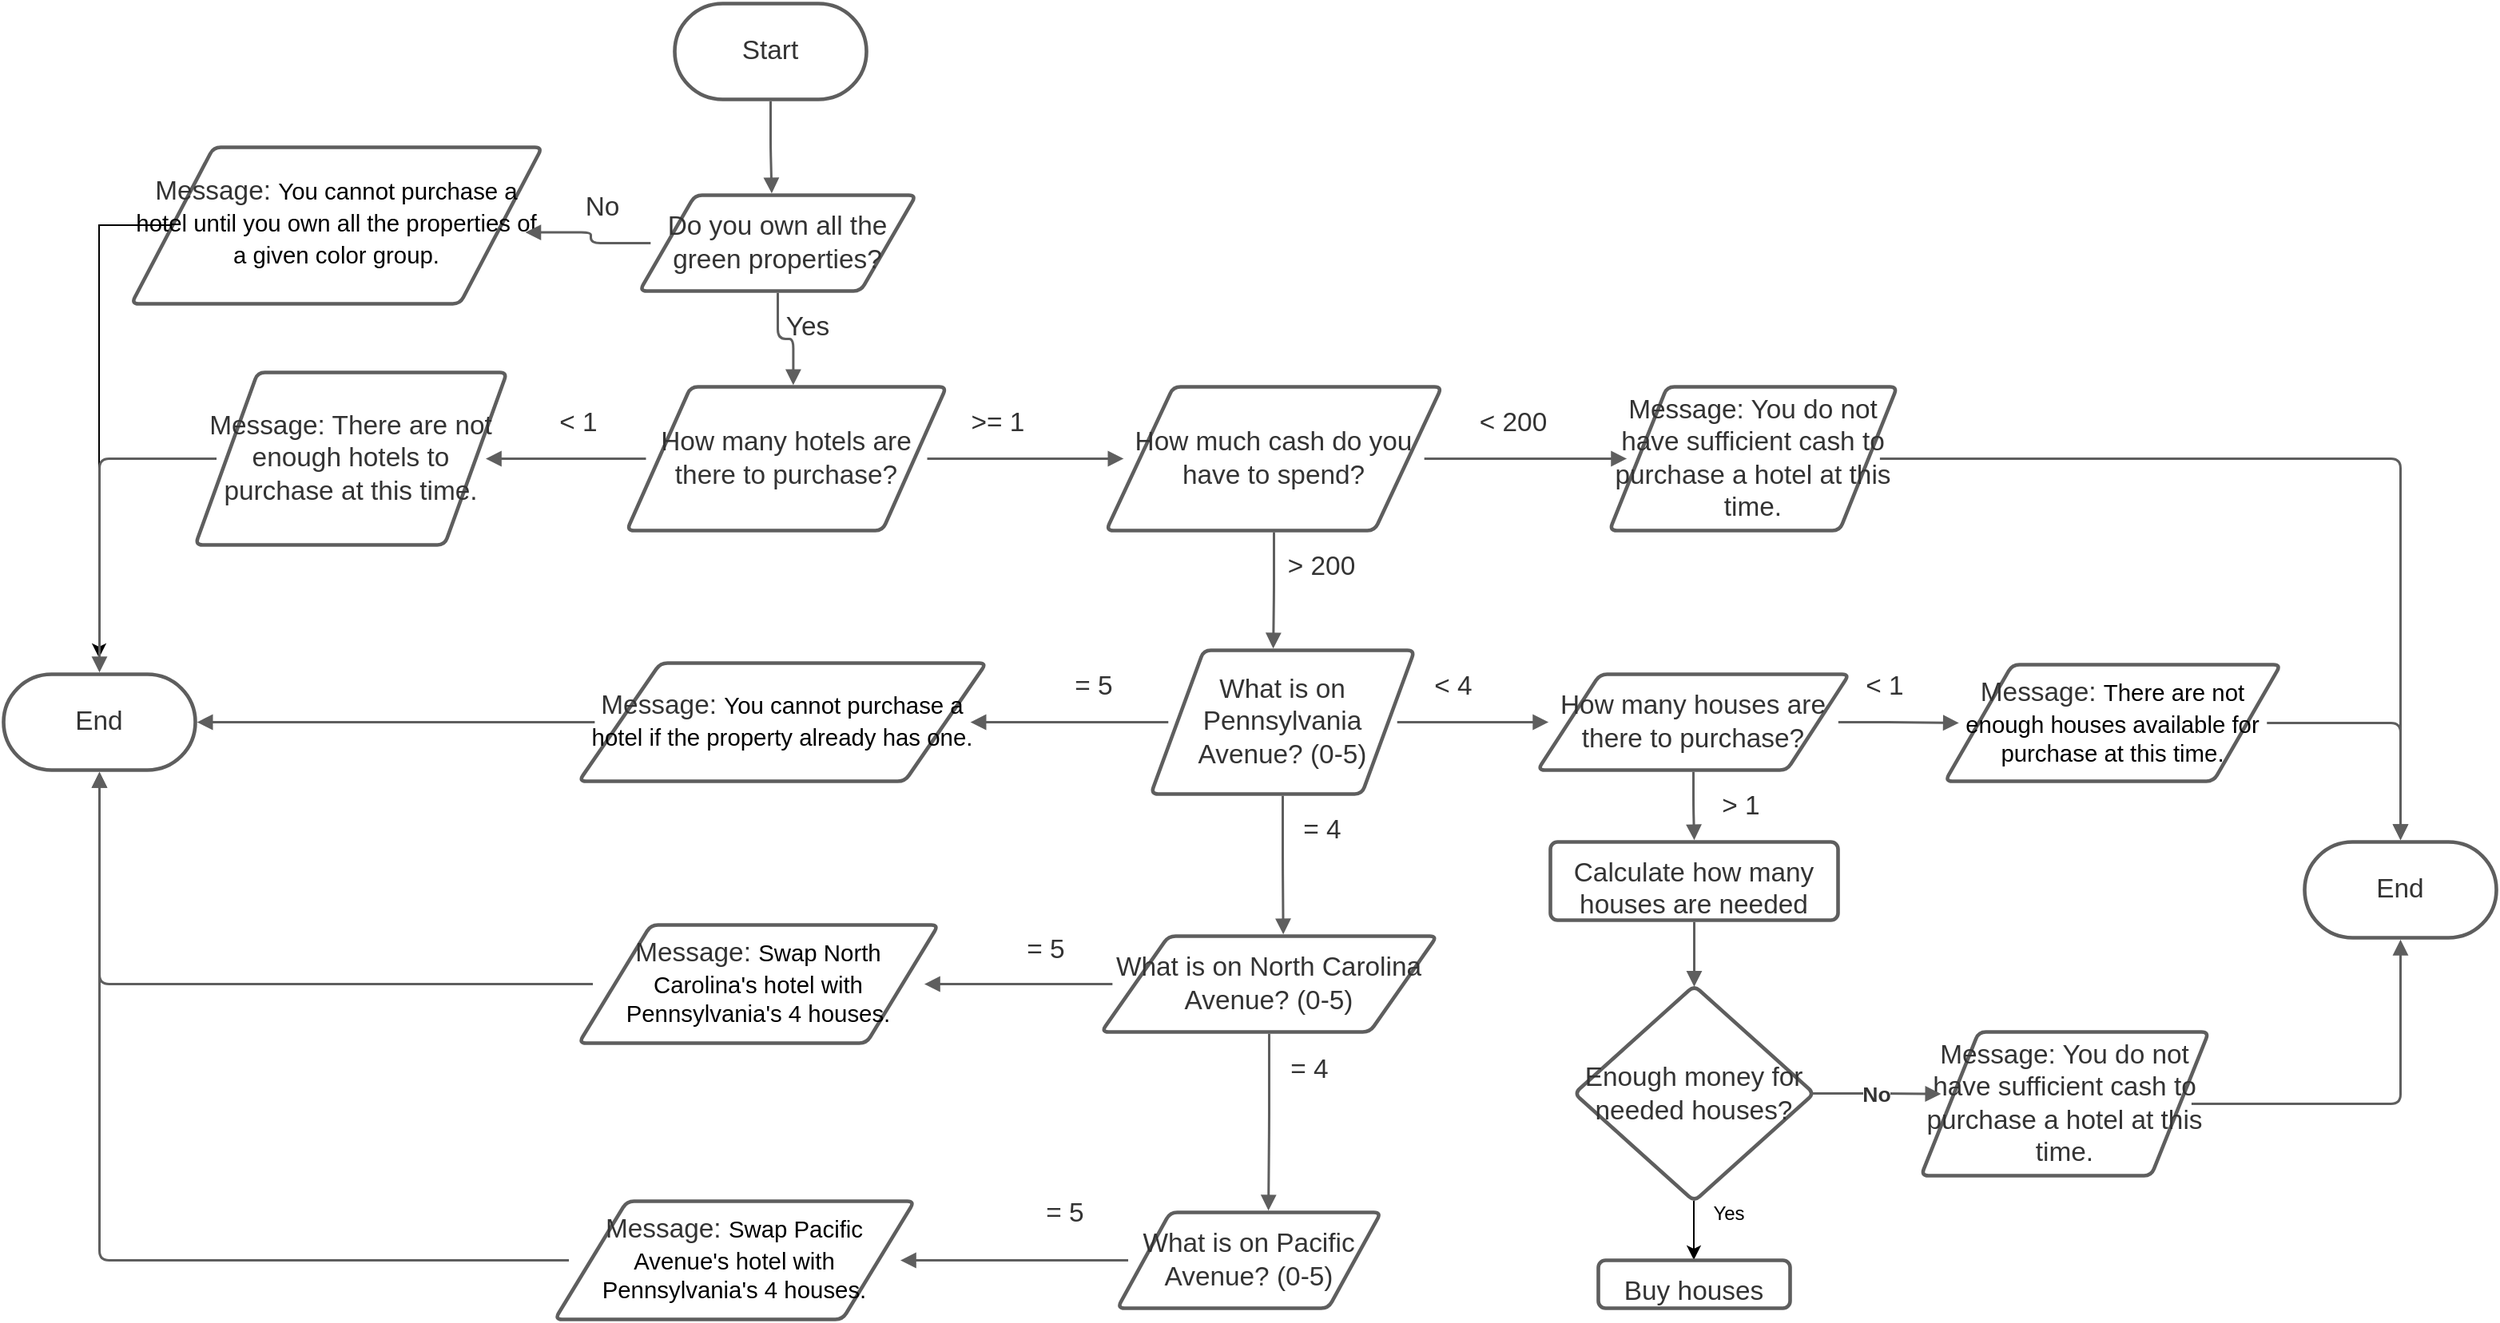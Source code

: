 <mxfile version="16.4.3" type="github">
  <diagram id="C5RBs43oDa-KdzZeNtuy" name="Page-1">
    <mxGraphModel dx="2105" dy="1716" grid="1" gridSize="10" guides="1" tooltips="1" connect="1" arrows="1" fold="1" page="1" pageScale="1" pageWidth="827" pageHeight="1169" math="0" shadow="0">
      <root>
        <mxCell id="WIyWlLk6GJQsqaUBKTNV-0" />
        <mxCell id="WIyWlLk6GJQsqaUBKTNV-1" parent="WIyWlLk6GJQsqaUBKTNV-0" />
        <UserObject label="Start" lucidchartObjectId="~o4L6M-WGbOQ" id="_lRPDXubaOkGiJBqrPie-2">
          <mxCell style="html=1;overflow=block;blockSpacing=1;whiteSpace=wrap;rounded=1;arcSize=50;fontSize=16.7;fontColor=#333333;spacing=3.8;strokeColor=#5e5e5e;strokeOpacity=100;strokeWidth=2.3;" vertex="1" parent="WIyWlLk6GJQsqaUBKTNV-1">
            <mxGeometry x="300" y="-1050" width="120" height="60" as="geometry" />
          </mxCell>
        </UserObject>
        <UserObject label="How many hotels are there to purchase?" lucidchartObjectId="Rp4LjUylarVj" id="_lRPDXubaOkGiJBqrPie-3">
          <mxCell style="html=1;overflow=block;blockSpacing=1;whiteSpace=wrap;shape=parallelogram;perimeter=parallelogramPerimeter;anchorPointDirection=0;fontSize=16.7;fontColor=#333333;spacing=3.8;strokeColor=#5e5e5e;strokeOpacity=100;rounded=1;absoluteArcSize=1;arcSize=9;strokeWidth=2.3;" vertex="1" parent="WIyWlLk6GJQsqaUBKTNV-1">
            <mxGeometry x="270" y="-810" width="200" height="90" as="geometry" />
          </mxCell>
        </UserObject>
        <UserObject label="" lucidchartObjectId="Dq4L.MWr6-AZ" id="_lRPDXubaOkGiJBqrPie-4">
          <mxCell style="html=1;jettySize=18;whiteSpace=wrap;fontSize=13;strokeColor=#5E5E5E;strokeWidth=1.5;rounded=1;arcSize=12;edgeStyle=orthogonalEdgeStyle;startArrow=none;endArrow=block;endFill=1;exitX=0.94;exitY=0.5;exitPerimeter=0;entryX=0.052;entryY=0.5;entryPerimeter=0;" edge="1" parent="WIyWlLk6GJQsqaUBKTNV-1" source="_lRPDXubaOkGiJBqrPie-3" target="_lRPDXubaOkGiJBqrPie-8">
            <mxGeometry width="100" height="100" relative="1" as="geometry">
              <Array as="points" />
            </mxGeometry>
          </mxCell>
        </UserObject>
        <UserObject label="&amp;gt;= 1" lucidchartObjectId="Oq4LSkVbe2Wp" id="_lRPDXubaOkGiJBqrPie-5">
          <mxCell style="html=1;overflow=block;blockSpacing=1;whiteSpace=wrap;fontSize=16.7;fontColor=#333333;spacing=3.8;strokeOpacity=0;fillOpacity=0;rounded=1;absoluteArcSize=1;arcSize=9;fillColor=#ffffff;strokeWidth=2.3;" vertex="1" parent="WIyWlLk6GJQsqaUBKTNV-1">
            <mxGeometry x="465" y="-810" width="75" height="45" as="geometry" />
          </mxCell>
        </UserObject>
        <UserObject label="" lucidchartObjectId="fs4L7r93XLRp" id="_lRPDXubaOkGiJBqrPie-6">
          <mxCell style="html=1;jettySize=18;whiteSpace=wrap;fontSize=13;strokeColor=#5E5E5E;strokeWidth=1.5;rounded=1;arcSize=12;edgeStyle=orthogonalEdgeStyle;startArrow=none;endArrow=block;endFill=1;exitX=0.06;exitY=0.5;exitPerimeter=0;entryX=0.932;entryY=0.5;entryPerimeter=0;" edge="1" parent="WIyWlLk6GJQsqaUBKTNV-1" source="_lRPDXubaOkGiJBqrPie-3" target="_lRPDXubaOkGiJBqrPie-9">
            <mxGeometry width="100" height="100" relative="1" as="geometry">
              <Array as="points" />
            </mxGeometry>
          </mxCell>
        </UserObject>
        <UserObject label="&amp;lt; 1" lucidchartObjectId="Wt4LL7ozciW3" id="_lRPDXubaOkGiJBqrPie-7">
          <mxCell style="html=1;overflow=block;blockSpacing=1;whiteSpace=wrap;fontSize=16.7;fontColor=#333333;spacing=3.8;strokeOpacity=0;fillOpacity=0;rounded=1;absoluteArcSize=1;arcSize=9;fillColor=#ffffff;strokeWidth=2.3;" vertex="1" parent="WIyWlLk6GJQsqaUBKTNV-1">
            <mxGeometry x="210" y="-810" width="60" height="45" as="geometry" />
          </mxCell>
        </UserObject>
        <UserObject label="How much cash do you have to spend?" lucidchartObjectId="Ou4Lvg8p30~v" id="_lRPDXubaOkGiJBqrPie-8">
          <mxCell style="html=1;overflow=block;blockSpacing=1;whiteSpace=wrap;shape=parallelogram;perimeter=parallelogramPerimeter;anchorPointDirection=0;fontSize=16.7;fontColor=#333333;spacing=3.8;strokeColor=#5e5e5e;strokeOpacity=100;rounded=1;absoluteArcSize=1;arcSize=9;strokeWidth=2.3;" vertex="1" parent="WIyWlLk6GJQsqaUBKTNV-1">
            <mxGeometry x="570" y="-810" width="210" height="90" as="geometry" />
          </mxCell>
        </UserObject>
        <UserObject label="Message: There are not enough hotels to purchase at this time. " lucidchartObjectId="Dv4LKWf5ZWHa" id="_lRPDXubaOkGiJBqrPie-9">
          <mxCell style="html=1;overflow=block;blockSpacing=1;whiteSpace=wrap;shape=parallelogram;perimeter=parallelogramPerimeter;anchorPointDirection=0;fontSize=16.7;fontColor=#333333;spacing=3.8;strokeColor=#5e5e5e;strokeOpacity=100;rounded=1;absoluteArcSize=1;arcSize=9;strokeWidth=2.3;" vertex="1" parent="WIyWlLk6GJQsqaUBKTNV-1">
            <mxGeometry y="-819" width="195" height="108" as="geometry" />
          </mxCell>
        </UserObject>
        <UserObject label="" lucidchartObjectId="mx4Lqpfs7nQp" id="_lRPDXubaOkGiJBqrPie-10">
          <mxCell style="html=1;jettySize=18;whiteSpace=wrap;fontSize=13;strokeColor=#5E5E5E;strokeWidth=1.5;rounded=1;arcSize=12;edgeStyle=orthogonalEdgeStyle;startArrow=none;endArrow=block;endFill=1;exitX=0.948;exitY=0.5;exitPerimeter=0;entryX=0.06;entryY=0.5;entryPerimeter=0;" edge="1" parent="WIyWlLk6GJQsqaUBKTNV-1" source="_lRPDXubaOkGiJBqrPie-8" target="_lRPDXubaOkGiJBqrPie-12">
            <mxGeometry width="100" height="100" relative="1" as="geometry">
              <Array as="points" />
            </mxGeometry>
          </mxCell>
        </UserObject>
        <UserObject label="&amp;lt; 200" lucidchartObjectId="rx4Lw~XhoP5l" id="_lRPDXubaOkGiJBqrPie-11">
          <mxCell style="html=1;overflow=block;blockSpacing=1;whiteSpace=wrap;fontSize=16.7;fontColor=#333333;spacing=3.8;strokeOpacity=0;fillOpacity=0;rounded=1;absoluteArcSize=1;arcSize=9;fillColor=#ffffff;strokeWidth=2.3;" vertex="1" parent="WIyWlLk6GJQsqaUBKTNV-1">
            <mxGeometry x="795" y="-810" width="60" height="45" as="geometry" />
          </mxCell>
        </UserObject>
        <UserObject label="Message: You do not have sufficient cash to purchase a hotel at this time." lucidchartObjectId="Vx4LDHK.OHw_" id="_lRPDXubaOkGiJBqrPie-12">
          <mxCell style="html=1;overflow=block;blockSpacing=1;whiteSpace=wrap;shape=parallelogram;perimeter=parallelogramPerimeter;anchorPointDirection=0;fontSize=16.7;fontColor=#333333;spacing=3.8;strokeColor=#5e5e5e;strokeOpacity=100;rounded=1;absoluteArcSize=1;arcSize=9;strokeWidth=2.3;" vertex="1" parent="WIyWlLk6GJQsqaUBKTNV-1">
            <mxGeometry x="885" y="-810" width="180" height="90" as="geometry" />
          </mxCell>
        </UserObject>
        <UserObject label="End" lucidchartObjectId="qz4LQU1yMvFs" id="_lRPDXubaOkGiJBqrPie-13">
          <mxCell style="html=1;overflow=block;blockSpacing=1;whiteSpace=wrap;rounded=1;arcSize=50;fontSize=16.7;fontColor=#333333;spacing=3.8;strokeColor=#5e5e5e;strokeOpacity=100;strokeWidth=2.3;" vertex="1" parent="WIyWlLk6GJQsqaUBKTNV-1">
            <mxGeometry x="1320" y="-525" width="120" height="60" as="geometry" />
          </mxCell>
        </UserObject>
        <UserObject label="" lucidchartObjectId="Iz4Lg~2iST9b" id="_lRPDXubaOkGiJBqrPie-14">
          <mxCell style="html=1;jettySize=18;whiteSpace=wrap;fontSize=13;strokeColor=#5E5E5E;strokeWidth=1.5;rounded=1;arcSize=12;edgeStyle=orthogonalEdgeStyle;startArrow=none;endArrow=block;endFill=1;exitX=0.5;exitY=1.013;exitPerimeter=0;entryX=0.464;entryY=-0.012;entryPerimeter=0;" edge="1" parent="WIyWlLk6GJQsqaUBKTNV-1" source="_lRPDXubaOkGiJBqrPie-8" target="_lRPDXubaOkGiJBqrPie-16">
            <mxGeometry width="100" height="100" relative="1" as="geometry">
              <Array as="points" />
            </mxGeometry>
          </mxCell>
        </UserObject>
        <UserObject label="&amp;gt; 200" lucidchartObjectId="dA4LQXGuhgzW" id="_lRPDXubaOkGiJBqrPie-15">
          <mxCell style="html=1;overflow=block;blockSpacing=1;whiteSpace=wrap;fontSize=16.7;fontColor=#333333;spacing=3.8;strokeOpacity=0;fillOpacity=0;rounded=1;absoluteArcSize=1;arcSize=9;fillColor=#ffffff;strokeWidth=2.3;" vertex="1" parent="WIyWlLk6GJQsqaUBKTNV-1">
            <mxGeometry x="675" y="-720" width="60" height="45" as="geometry" />
          </mxCell>
        </UserObject>
        <UserObject label="What is on Pennsylvania Avenue? (0-5)" lucidchartObjectId="FC4LYpZkh8p0" id="_lRPDXubaOkGiJBqrPie-16">
          <mxCell style="html=1;overflow=block;blockSpacing=1;whiteSpace=wrap;shape=parallelogram;perimeter=parallelogramPerimeter;anchorPointDirection=0;fontSize=16.7;fontColor=#333333;spacing=3.8;strokeColor=#5e5e5e;strokeOpacity=100;rounded=1;absoluteArcSize=1;arcSize=9;strokeWidth=2.3;" vertex="1" parent="WIyWlLk6GJQsqaUBKTNV-1">
            <mxGeometry x="598" y="-645" width="165" height="90" as="geometry" />
          </mxCell>
        </UserObject>
        <UserObject label="" lucidchartObjectId="4E4Lxg5i-zu1" id="_lRPDXubaOkGiJBqrPie-17">
          <mxCell style="html=1;jettySize=18;whiteSpace=wrap;fontSize=13;strokeColor=#5E5E5E;strokeWidth=1.5;rounded=1;arcSize=12;edgeStyle=orthogonalEdgeStyle;startArrow=none;endArrow=block;endFill=1;exitX=0.066;exitY=0.5;exitPerimeter=0;entryX=0.961;entryY=0.5;entryPerimeter=0;" edge="1" parent="WIyWlLk6GJQsqaUBKTNV-1" source="_lRPDXubaOkGiJBqrPie-16" target="_lRPDXubaOkGiJBqrPie-19">
            <mxGeometry width="100" height="100" relative="1" as="geometry">
              <Array as="points" />
            </mxGeometry>
          </mxCell>
        </UserObject>
        <UserObject label="= 5" lucidchartObjectId="~E4Lz~qui-K~" id="_lRPDXubaOkGiJBqrPie-18">
          <mxCell style="html=1;overflow=block;blockSpacing=1;whiteSpace=wrap;fontSize=16.7;fontColor=#333333;spacing=3.8;strokeOpacity=0;fillOpacity=0;rounded=1;absoluteArcSize=1;arcSize=9;fillColor=#ffffff;strokeWidth=2.3;" vertex="1" parent="WIyWlLk6GJQsqaUBKTNV-1">
            <mxGeometry x="540" y="-645" width="45" height="45" as="geometry" />
          </mxCell>
        </UserObject>
        <UserObject label="&lt;div style=&quot;display: flex; justify-content: center; text-align: center; align-items: baseline; font-size: 0; line-height: 1.25;margin-top: -2px;&quot;&gt;&lt;span&gt;&lt;span style=&quot;font-size:16.7px;color:#333333;&quot;&gt;Message: &lt;/span&gt;&lt;span style=&quot;font-size:14.7px;color:#000000;&quot;&gt;You cannot purchase a hotel if the property already has one.&lt;/span&gt;&lt;/span&gt;&lt;/div&gt;" lucidchartObjectId="HF4LeiOFwFbh" id="_lRPDXubaOkGiJBqrPie-19">
          <mxCell style="html=1;overflow=block;blockSpacing=1;whiteSpace=wrap;shape=parallelogram;perimeter=parallelogramPerimeter;anchorPointDirection=0;fontSize=13;spacing=3.8;strokeColor=#5e5e5e;strokeOpacity=100;rounded=1;absoluteArcSize=1;arcSize=9;strokeWidth=2.3;" vertex="1" parent="WIyWlLk6GJQsqaUBKTNV-1">
            <mxGeometry x="240" y="-637" width="255" height="74" as="geometry" />
          </mxCell>
        </UserObject>
        <UserObject label="" lucidchartObjectId="eH4LxCj7_pkK" id="_lRPDXubaOkGiJBqrPie-20">
          <mxCell style="html=1;jettySize=18;whiteSpace=wrap;fontSize=13;strokeColor=#5E5E5E;strokeWidth=1.5;rounded=1;arcSize=12;edgeStyle=orthogonalEdgeStyle;startArrow=none;endArrow=block;endFill=1;exitX=0.039;exitY=0.5;exitPerimeter=0;entryX=1.009;entryY=0.5;entryPerimeter=0;" edge="1" parent="WIyWlLk6GJQsqaUBKTNV-1" source="_lRPDXubaOkGiJBqrPie-19" target="_lRPDXubaOkGiJBqrPie-21">
            <mxGeometry width="100" height="100" relative="1" as="geometry">
              <Array as="points" />
            </mxGeometry>
          </mxCell>
        </UserObject>
        <UserObject label="End" lucidchartObjectId="nH4L8dnZnaOt" id="_lRPDXubaOkGiJBqrPie-21">
          <mxCell style="html=1;overflow=block;blockSpacing=1;whiteSpace=wrap;rounded=1;arcSize=50;fontSize=16.7;fontColor=#333333;spacing=3.8;strokeColor=#5e5e5e;strokeOpacity=100;strokeWidth=2.3;" vertex="1" parent="WIyWlLk6GJQsqaUBKTNV-1">
            <mxGeometry x="-120" y="-630" width="120" height="60" as="geometry" />
          </mxCell>
        </UserObject>
        <UserObject label="&amp;lt; 4" lucidchartObjectId="yM4L.58mUx7Q" id="_lRPDXubaOkGiJBqrPie-22">
          <mxCell style="html=1;overflow=block;blockSpacing=1;whiteSpace=wrap;fontSize=16.7;fontColor=#333333;spacing=3.8;strokeOpacity=0;fillOpacity=0;rounded=1;absoluteArcSize=1;arcSize=9;fillColor=#ffffff;strokeWidth=2.3;" vertex="1" parent="WIyWlLk6GJQsqaUBKTNV-1">
            <mxGeometry x="765" y="-645" width="45" height="45" as="geometry" />
          </mxCell>
        </UserObject>
        <UserObject label="What is on North Carolina Avenue? (0-5)" lucidchartObjectId="TM4L3.c89rMN" id="_lRPDXubaOkGiJBqrPie-23">
          <mxCell style="html=1;overflow=block;blockSpacing=1;whiteSpace=wrap;shape=parallelogram;perimeter=parallelogramPerimeter;anchorPointDirection=0;fontSize=16.7;fontColor=#333333;spacing=3.8;strokeColor=#5e5e5e;strokeOpacity=100;rounded=1;absoluteArcSize=1;arcSize=9;strokeWidth=2.3;" vertex="1" parent="WIyWlLk6GJQsqaUBKTNV-1">
            <mxGeometry x="567" y="-466" width="210" height="60" as="geometry" />
          </mxCell>
        </UserObject>
        <UserObject label="" lucidchartObjectId="FN4LCGQ__IiZ" id="_lRPDXubaOkGiJBqrPie-24">
          <mxCell style="html=1;jettySize=18;whiteSpace=wrap;fontSize=13;strokeColor=#5E5E5E;strokeWidth=1.5;rounded=1;arcSize=12;edgeStyle=orthogonalEdgeStyle;startArrow=none;endArrow=block;endFill=1;exitX=0.5;exitY=1.013;exitPerimeter=0;entryX=0.542;entryY=-0.019;entryPerimeter=0;" edge="1" parent="WIyWlLk6GJQsqaUBKTNV-1" source="_lRPDXubaOkGiJBqrPie-16" target="_lRPDXubaOkGiJBqrPie-23">
            <mxGeometry width="100" height="100" relative="1" as="geometry">
              <Array as="points" />
            </mxGeometry>
          </mxCell>
        </UserObject>
        <UserObject label="" lucidchartObjectId="EO4L4JE~jFC4" id="_lRPDXubaOkGiJBqrPie-25">
          <mxCell style="html=1;jettySize=18;whiteSpace=wrap;fontSize=13;strokeColor=#5E5E5E;strokeWidth=1.5;rounded=1;arcSize=12;edgeStyle=orthogonalEdgeStyle;startArrow=none;endArrow=block;endFill=1;exitX=0.033;exitY=0.5;exitPerimeter=0;entryX=0.961;entryY=0.5;entryPerimeter=0;" edge="1" parent="WIyWlLk6GJQsqaUBKTNV-1" source="_lRPDXubaOkGiJBqrPie-23" target="_lRPDXubaOkGiJBqrPie-27">
            <mxGeometry width="100" height="100" relative="1" as="geometry">
              <Array as="points" />
            </mxGeometry>
          </mxCell>
        </UserObject>
        <UserObject label="= 5" lucidchartObjectId="6O4LAdR3..Qr" id="_lRPDXubaOkGiJBqrPie-26">
          <mxCell style="html=1;overflow=block;blockSpacing=1;whiteSpace=wrap;fontSize=16.7;fontColor=#333333;spacing=3.8;strokeOpacity=0;fillOpacity=0;rounded=1;absoluteArcSize=1;arcSize=9;fillColor=#ffffff;strokeWidth=2.3;" vertex="1" parent="WIyWlLk6GJQsqaUBKTNV-1">
            <mxGeometry x="510" y="-480" width="45" height="45" as="geometry" />
          </mxCell>
        </UserObject>
        <UserObject label="&lt;div style=&quot;display: flex; justify-content: center; text-align: center; align-items: baseline; font-size: 0; line-height: 1.25;margin-top: -2px;&quot;&gt;&lt;span&gt;&lt;span style=&quot;font-size:16.7px;color:#333333;&quot;&gt;Message: &lt;/span&gt;&lt;span style=&quot;font-size:14.7px;color:#000000;&quot;&gt;Swap North Carolina&#39;s hotel with Pennsylvania&#39;s 4 houses.&lt;/span&gt;&lt;/span&gt;&lt;/div&gt;" lucidchartObjectId="bP4LWqiYvdBs" id="_lRPDXubaOkGiJBqrPie-27">
          <mxCell style="html=1;overflow=block;blockSpacing=1;whiteSpace=wrap;shape=parallelogram;perimeter=parallelogramPerimeter;anchorPointDirection=0;fontSize=13;spacing=3.8;strokeColor=#5e5e5e;strokeOpacity=100;rounded=1;absoluteArcSize=1;arcSize=9;strokeWidth=2.3;" vertex="1" parent="WIyWlLk6GJQsqaUBKTNV-1">
            <mxGeometry x="240" y="-473" width="225" height="74" as="geometry" />
          </mxCell>
        </UserObject>
        <UserObject label="" lucidchartObjectId="WQ4LgLNBtmQ0" id="_lRPDXubaOkGiJBqrPie-28">
          <mxCell style="html=1;jettySize=18;whiteSpace=wrap;fontSize=13;strokeColor=#5E5E5E;strokeWidth=1.5;rounded=1;arcSize=12;edgeStyle=orthogonalEdgeStyle;startArrow=none;endArrow=block;endFill=1;exitX=0.039;exitY=0.5;exitPerimeter=0;entryX=0.5;entryY=1.019;entryPerimeter=0;" edge="1" parent="WIyWlLk6GJQsqaUBKTNV-1" source="_lRPDXubaOkGiJBqrPie-27" target="_lRPDXubaOkGiJBqrPie-21">
            <mxGeometry width="100" height="100" relative="1" as="geometry">
              <Array as="points" />
            </mxGeometry>
          </mxCell>
        </UserObject>
        <UserObject label="= 4" lucidchartObjectId="mR4L8MmEPXn5" id="_lRPDXubaOkGiJBqrPie-29">
          <mxCell style="html=1;overflow=block;blockSpacing=1;whiteSpace=wrap;fontSize=16.7;fontColor=#333333;spacing=3.8;strokeOpacity=0;fillOpacity=0;rounded=1;absoluteArcSize=1;arcSize=9;fillColor=#ffffff;strokeWidth=2.3;" vertex="1" parent="WIyWlLk6GJQsqaUBKTNV-1">
            <mxGeometry x="683" y="-555" width="45" height="45" as="geometry" />
          </mxCell>
        </UserObject>
        <UserObject label="= 4" lucidchartObjectId="ZR4LKjGNUCcw" id="_lRPDXubaOkGiJBqrPie-30">
          <mxCell style="html=1;overflow=block;blockSpacing=1;whiteSpace=wrap;fontSize=16.7;fontColor=#333333;spacing=3.8;strokeOpacity=0;fillOpacity=0;rounded=1;absoluteArcSize=1;arcSize=9;fillColor=#ffffff;strokeWidth=2.3;" vertex="1" parent="WIyWlLk6GJQsqaUBKTNV-1">
            <mxGeometry x="675" y="-405" width="45" height="45" as="geometry" />
          </mxCell>
        </UserObject>
        <UserObject label="What is on Pacific Avenue? (0-5)" lucidchartObjectId="hS4LPWBagRwf" id="_lRPDXubaOkGiJBqrPie-31">
          <mxCell style="html=1;overflow=block;blockSpacing=1;whiteSpace=wrap;shape=parallelogram;perimeter=parallelogramPerimeter;anchorPointDirection=0;fontSize=16.7;fontColor=#333333;spacing=3.8;strokeColor=#5e5e5e;strokeOpacity=100;rounded=1;absoluteArcSize=1;arcSize=9;strokeWidth=2.3;" vertex="1" parent="WIyWlLk6GJQsqaUBKTNV-1">
            <mxGeometry x="577" y="-293" width="165" height="60" as="geometry" />
          </mxCell>
        </UserObject>
        <UserObject label="" lucidchartObjectId="lT4LV_gkvG2g" id="_lRPDXubaOkGiJBqrPie-32">
          <mxCell style="html=1;jettySize=18;whiteSpace=wrap;fontSize=13;strokeColor=#5E5E5E;strokeWidth=1.5;rounded=1;arcSize=12;edgeStyle=orthogonalEdgeStyle;startArrow=none;endArrow=block;endFill=1;exitX=0.5;exitY=1.019;exitPerimeter=0;entryX=0.573;entryY=-0.019;entryPerimeter=0;" edge="1" parent="WIyWlLk6GJQsqaUBKTNV-1" source="_lRPDXubaOkGiJBqrPie-23" target="_lRPDXubaOkGiJBqrPie-31">
            <mxGeometry width="100" height="100" relative="1" as="geometry">
              <Array as="points" />
            </mxGeometry>
          </mxCell>
        </UserObject>
        <UserObject label="" lucidchartObjectId="yT4LdOEVlFmk" id="_lRPDXubaOkGiJBqrPie-33">
          <mxCell style="html=1;jettySize=18;whiteSpace=wrap;fontSize=13;strokeColor=#5E5E5E;strokeWidth=1.5;rounded=1;arcSize=12;edgeStyle=orthogonalEdgeStyle;startArrow=none;endArrow=block;endFill=1;exitX=0.041;exitY=0.5;exitPerimeter=0;entryX=0.961;entryY=0.5;entryPerimeter=0;" edge="1" parent="WIyWlLk6GJQsqaUBKTNV-1" source="_lRPDXubaOkGiJBqrPie-31" target="_lRPDXubaOkGiJBqrPie-35">
            <mxGeometry width="100" height="100" relative="1" as="geometry">
              <Array as="points" />
            </mxGeometry>
          </mxCell>
        </UserObject>
        <UserObject label="= 5" lucidchartObjectId="BT4LRs4Xe~HY" id="_lRPDXubaOkGiJBqrPie-34">
          <mxCell style="html=1;overflow=block;blockSpacing=1;whiteSpace=wrap;fontSize=16.7;fontColor=#333333;spacing=3.8;strokeOpacity=0;fillOpacity=0;rounded=1;absoluteArcSize=1;arcSize=9;fillColor=#ffffff;strokeWidth=2.3;" vertex="1" parent="WIyWlLk6GJQsqaUBKTNV-1">
            <mxGeometry x="522" y="-315" width="45" height="45" as="geometry" />
          </mxCell>
        </UserObject>
        <UserObject label="&lt;div style=&quot;display: flex; justify-content: center; text-align: center; align-items: baseline; font-size: 0; line-height: 1.25;margin-top: -2px;&quot;&gt;&lt;span&gt;&lt;span style=&quot;font-size:16.7px;color:#333333;&quot;&gt;Message: &lt;/span&gt;&lt;span style=&quot;font-size:14.7px;color:#000000;&quot;&gt;Swap Pacific Avenue&#39;s hotel with Pennsylvania&#39;s 4 houses.&lt;/span&gt;&lt;/span&gt;&lt;/div&gt;" lucidchartObjectId="ST4LfMOp6yFG" id="_lRPDXubaOkGiJBqrPie-35">
          <mxCell style="html=1;overflow=block;blockSpacing=1;whiteSpace=wrap;shape=parallelogram;perimeter=parallelogramPerimeter;anchorPointDirection=0;fontSize=13;spacing=3.8;strokeColor=#5e5e5e;strokeOpacity=100;rounded=1;absoluteArcSize=1;arcSize=9;strokeWidth=2.3;" vertex="1" parent="WIyWlLk6GJQsqaUBKTNV-1">
            <mxGeometry x="225" y="-300" width="225" height="74" as="geometry" />
          </mxCell>
        </UserObject>
        <UserObject label="" lucidchartObjectId="AU4LGANa3ut-" id="_lRPDXubaOkGiJBqrPie-36">
          <mxCell style="html=1;jettySize=18;whiteSpace=wrap;fontSize=13;strokeColor=#5E5E5E;strokeWidth=1.5;rounded=1;arcSize=12;edgeStyle=orthogonalEdgeStyle;startArrow=none;endArrow=block;endFill=1;exitX=0.039;exitY=0.5;exitPerimeter=0;entryX=0.5;entryY=1.019;entryPerimeter=0;" edge="1" parent="WIyWlLk6GJQsqaUBKTNV-1" source="_lRPDXubaOkGiJBqrPie-35" target="_lRPDXubaOkGiJBqrPie-21">
            <mxGeometry width="100" height="100" relative="1" as="geometry">
              <Array as="points" />
            </mxGeometry>
          </mxCell>
        </UserObject>
        <UserObject label="Do you own all the green properties?" lucidchartObjectId="HW4Lkh2LwaZQ" id="_lRPDXubaOkGiJBqrPie-37">
          <mxCell style="html=1;overflow=block;blockSpacing=1;whiteSpace=wrap;shape=parallelogram;perimeter=parallelogramPerimeter;anchorPointDirection=0;fontSize=16.7;fontColor=#333333;spacing=3.8;strokeColor=#5e5e5e;strokeOpacity=100;rounded=1;absoluteArcSize=1;arcSize=9;strokeWidth=2.3;" vertex="1" parent="WIyWlLk6GJQsqaUBKTNV-1">
            <mxGeometry x="278" y="-930" width="173" height="60" as="geometry" />
          </mxCell>
        </UserObject>
        <UserObject label="" lucidchartObjectId="dX4L2_tSV.4M" id="_lRPDXubaOkGiJBqrPie-38">
          <mxCell style="html=1;jettySize=18;whiteSpace=wrap;fontSize=13;strokeColor=#5E5E5E;strokeWidth=1.5;rounded=1;arcSize=12;edgeStyle=orthogonalEdgeStyle;startArrow=none;endArrow=block;endFill=1;exitX=0.5;exitY=1.019;exitPerimeter=0;entryX=0.478;entryY=-0.019;entryPerimeter=0;" edge="1" parent="WIyWlLk6GJQsqaUBKTNV-1" source="_lRPDXubaOkGiJBqrPie-2" target="_lRPDXubaOkGiJBqrPie-37">
            <mxGeometry width="100" height="100" relative="1" as="geometry">
              <Array as="points" />
            </mxGeometry>
          </mxCell>
        </UserObject>
        <UserObject label="" lucidchartObjectId="YX4LEuaRArIl" id="_lRPDXubaOkGiJBqrPie-39">
          <mxCell style="html=1;jettySize=18;whiteSpace=wrap;fontSize=13;strokeColor=#5E5E5E;strokeWidth=1.5;rounded=1;arcSize=12;edgeStyle=orthogonalEdgeStyle;startArrow=none;endArrow=block;endFill=1;exitX=0.5;exitY=1.019;exitPerimeter=0;entryX=0.521;entryY=-0.012;entryPerimeter=0;" edge="1" parent="WIyWlLk6GJQsqaUBKTNV-1" source="_lRPDXubaOkGiJBqrPie-37" target="_lRPDXubaOkGiJBqrPie-3">
            <mxGeometry width="100" height="100" relative="1" as="geometry">
              <Array as="points" />
            </mxGeometry>
          </mxCell>
        </UserObject>
        <UserObject label="Yes" lucidchartObjectId="1X4LnkMYXIVd" id="_lRPDXubaOkGiJBqrPie-40">
          <mxCell style="html=1;overflow=block;blockSpacing=1;whiteSpace=wrap;fontSize=16.7;fontColor=#333333;spacing=3.8;strokeOpacity=0;fillOpacity=0;rounded=1;absoluteArcSize=1;arcSize=9;fillColor=#ffffff;strokeWidth=2.3;" vertex="1" parent="WIyWlLk6GJQsqaUBKTNV-1">
            <mxGeometry x="360" y="-870" width="47" height="45" as="geometry" />
          </mxCell>
        </UserObject>
        <mxCell id="_lRPDXubaOkGiJBqrPie-65" style="edgeStyle=orthogonalEdgeStyle;rounded=0;orthogonalLoop=1;jettySize=auto;html=1;exitX=0;exitY=0.5;exitDx=0;exitDy=0;" edge="1" parent="WIyWlLk6GJQsqaUBKTNV-1" source="_lRPDXubaOkGiJBqrPie-41">
          <mxGeometry relative="1" as="geometry">
            <mxPoint x="-60" y="-640" as="targetPoint" />
          </mxGeometry>
        </mxCell>
        <UserObject label="&lt;div style=&quot;display: flex ; justify-content: center ; text-align: center ; align-items: baseline ; line-height: 1.25 ; margin-top: -2px ; font-size: 0px&quot;&gt;&lt;span&gt;&lt;span style=&quot;font-size: 16.7px ; color: #333333&quot;&gt;Message: &lt;/span&gt;&lt;span style=&quot;font-size: 14.7px ; color: #000000&quot;&gt;You cannot purchase a hotel until you own all the properties of a given color group.&lt;/span&gt;&lt;span style=&quot;font-size: 16.7px ; color: #333333&quot;&gt; &lt;/span&gt;&lt;/span&gt;&lt;/div&gt;" lucidchartObjectId="iY4LASc_hPoN" id="_lRPDXubaOkGiJBqrPie-41">
          <mxCell style="html=1;overflow=block;blockSpacing=1;whiteSpace=wrap;shape=parallelogram;perimeter=parallelogramPerimeter;anchorPointDirection=0;fontSize=13;spacing=3.8;strokeColor=#5e5e5e;strokeOpacity=100;rounded=1;absoluteArcSize=1;arcSize=9;strokeWidth=2.3;" vertex="1" parent="WIyWlLk6GJQsqaUBKTNV-1">
            <mxGeometry x="-40" y="-960" width="257" height="98" as="geometry" />
          </mxCell>
        </UserObject>
        <UserObject label="" lucidchartObjectId="uZ4LpkRULMn0" id="_lRPDXubaOkGiJBqrPie-42">
          <mxCell style="html=1;jettySize=18;whiteSpace=wrap;fontSize=13;strokeColor=#5E5E5E;strokeWidth=1.5;rounded=1;arcSize=12;edgeStyle=orthogonalEdgeStyle;startArrow=none;endArrow=block;endFill=1;exitX=0.04;exitY=0.5;exitPerimeter=0;entryX=0.959;entryY=0.544;entryPerimeter=0;" edge="1" parent="WIyWlLk6GJQsqaUBKTNV-1" source="_lRPDXubaOkGiJBqrPie-37" target="_lRPDXubaOkGiJBqrPie-41">
            <mxGeometry width="100" height="100" relative="1" as="geometry">
              <Array as="points" />
            </mxGeometry>
          </mxCell>
        </UserObject>
        <UserObject label="No" lucidchartObjectId="wZ4L34amIiPW" id="_lRPDXubaOkGiJBqrPie-43">
          <mxCell style="html=1;overflow=block;blockSpacing=1;whiteSpace=wrap;fontSize=16.7;fontColor=#333333;spacing=3.8;strokeOpacity=0;fillOpacity=0;rounded=1;absoluteArcSize=1;arcSize=9;fillColor=#ffffff;strokeWidth=2.3;" vertex="1" parent="WIyWlLk6GJQsqaUBKTNV-1">
            <mxGeometry x="225" y="-945" width="60" height="45" as="geometry" />
          </mxCell>
        </UserObject>
        <UserObject label="" lucidchartObjectId="504LGnAJickU" id="_lRPDXubaOkGiJBqrPie-45">
          <mxCell style="html=1;jettySize=18;whiteSpace=wrap;fontSize=13;strokeColor=#5E5E5E;strokeWidth=1.5;rounded=1;arcSize=12;edgeStyle=orthogonalEdgeStyle;startArrow=none;endArrow=block;endFill=1;exitX=0.068;exitY=0.5;exitPerimeter=0;entryX=0.5;entryY=-0.019;entryPerimeter=0;" edge="1" parent="WIyWlLk6GJQsqaUBKTNV-1" source="_lRPDXubaOkGiJBqrPie-9" target="_lRPDXubaOkGiJBqrPie-21">
            <mxGeometry width="100" height="100" relative="1" as="geometry">
              <Array as="points">
                <mxPoint x="-60" y="-765" />
              </Array>
            </mxGeometry>
          </mxCell>
        </UserObject>
        <UserObject label="How many houses are there to purchase?" lucidchartObjectId="j64LscKjL9Q9" id="_lRPDXubaOkGiJBqrPie-46">
          <mxCell style="html=1;overflow=block;blockSpacing=1;whiteSpace=wrap;shape=parallelogram;perimeter=parallelogramPerimeter;anchorPointDirection=0;fontSize=16.7;fontColor=#333333;spacing=3.8;strokeColor=#5e5e5e;strokeOpacity=100;rounded=1;absoluteArcSize=1;arcSize=9;strokeWidth=2.3;" vertex="1" parent="WIyWlLk6GJQsqaUBKTNV-1">
            <mxGeometry x="840" y="-630" width="195" height="60" as="geometry" />
          </mxCell>
        </UserObject>
        <UserObject label="" lucidchartObjectId=".64LAC7II3Fu" id="_lRPDXubaOkGiJBqrPie-47">
          <mxCell style="html=1;jettySize=18;whiteSpace=wrap;fontSize=13;strokeColor=#5E5E5E;strokeWidth=1.5;rounded=1;arcSize=12;edgeStyle=orthogonalEdgeStyle;startArrow=none;endArrow=block;endFill=1;exitX=0.934;exitY=0.5;exitPerimeter=0;entryX=0.035;entryY=0.5;entryPerimeter=0;" edge="1" parent="WIyWlLk6GJQsqaUBKTNV-1" source="_lRPDXubaOkGiJBqrPie-16" target="_lRPDXubaOkGiJBqrPie-46">
            <mxGeometry width="100" height="100" relative="1" as="geometry">
              <Array as="points" />
            </mxGeometry>
          </mxCell>
        </UserObject>
        <UserObject label="" lucidchartObjectId="o74Ls~WAUQ~M" id="_lRPDXubaOkGiJBqrPie-48">
          <mxCell style="html=1;jettySize=18;whiteSpace=wrap;fontSize=13;strokeColor=#5E5E5E;strokeWidth=1.5;rounded=1;arcSize=12;edgeStyle=orthogonalEdgeStyle;startArrow=none;endArrow=block;endFill=1;exitX=0.965;exitY=0.5;exitPerimeter=0;entryX=0.041;entryY=0.5;entryPerimeter=0;" edge="1" parent="WIyWlLk6GJQsqaUBKTNV-1" source="_lRPDXubaOkGiJBqrPie-46" target="_lRPDXubaOkGiJBqrPie-50">
            <mxGeometry width="100" height="100" relative="1" as="geometry">
              <Array as="points" />
            </mxGeometry>
          </mxCell>
        </UserObject>
        <UserObject label="&amp;lt; 1" lucidchartObjectId="974L2uTd8zk2" id="_lRPDXubaOkGiJBqrPie-49">
          <mxCell style="html=1;overflow=block;blockSpacing=1;whiteSpace=wrap;fontSize=16.7;fontColor=#333333;spacing=3.8;strokeOpacity=0;fillOpacity=0;rounded=1;absoluteArcSize=1;arcSize=9;fillColor=#ffffff;strokeWidth=2.3;" vertex="1" parent="WIyWlLk6GJQsqaUBKTNV-1">
            <mxGeometry x="1035" y="-645" width="45" height="45" as="geometry" />
          </mxCell>
        </UserObject>
        <UserObject label="&lt;div style=&quot;display: flex; justify-content: center; text-align: center; align-items: baseline; font-size: 0; line-height: 1.25;margin-top: -2px;&quot;&gt;&lt;span&gt;&lt;span style=&quot;font-size:16.7px;color:#333333;&quot;&gt;Message: &lt;/span&gt;&lt;span style=&quot;font-size:14.7px;color:#000000;&quot;&gt;There are not enough houses available for purchase at this time.&lt;/span&gt;&lt;/span&gt;&lt;/div&gt;" lucidchartObjectId="R94LELzEKuZJ" id="_lRPDXubaOkGiJBqrPie-50">
          <mxCell style="html=1;overflow=block;blockSpacing=1;whiteSpace=wrap;shape=parallelogram;perimeter=parallelogramPerimeter;anchorPointDirection=0;fontSize=13;spacing=3.8;strokeColor=#5e5e5e;strokeOpacity=100;rounded=1;absoluteArcSize=1;arcSize=9;strokeWidth=2.3;" vertex="1" parent="WIyWlLk6GJQsqaUBKTNV-1">
            <mxGeometry x="1095" y="-636" width="210" height="73" as="geometry" />
          </mxCell>
        </UserObject>
        <UserObject label="Calculate how many houses are needed" lucidchartObjectId="b_4LEWO7Ig7." id="_lRPDXubaOkGiJBqrPie-51">
          <mxCell style="html=1;overflow=block;blockSpacing=1;whiteSpace=wrap;fontSize=16.7;fontColor=#333333;spacing=9;strokeColor=#5e5e5e;strokeOpacity=100;rounded=1;absoluteArcSize=1;arcSize=9;strokeWidth=2.3;" vertex="1" parent="WIyWlLk6GJQsqaUBKTNV-1">
            <mxGeometry x="848" y="-525" width="180" height="49" as="geometry" />
          </mxCell>
        </UserObject>
        <UserObject label="" lucidchartObjectId="q.4LM06kugx9" id="_lRPDXubaOkGiJBqrPie-52">
          <mxCell style="html=1;jettySize=18;whiteSpace=wrap;fontSize=13;strokeColor=#5E5E5E;strokeWidth=1.5;rounded=1;arcSize=12;edgeStyle=orthogonalEdgeStyle;startArrow=none;endArrow=block;endFill=1;exitX=0.5;exitY=1.019;exitPerimeter=0;entryX=0.5;entryY=-0.023;entryPerimeter=0;" edge="1" parent="WIyWlLk6GJQsqaUBKTNV-1" source="_lRPDXubaOkGiJBqrPie-46" target="_lRPDXubaOkGiJBqrPie-51">
            <mxGeometry width="100" height="100" relative="1" as="geometry">
              <Array as="points" />
            </mxGeometry>
          </mxCell>
        </UserObject>
        <UserObject label="&amp;gt; 1" lucidchartObjectId="u.4L-PYsSXNK" id="_lRPDXubaOkGiJBqrPie-53">
          <mxCell style="html=1;overflow=block;blockSpacing=1;whiteSpace=wrap;fontSize=16.7;fontColor=#333333;spacing=3.8;strokeOpacity=0;fillOpacity=0;rounded=1;absoluteArcSize=1;arcSize=9;fillColor=#ffffff;strokeWidth=2.3;" vertex="1" parent="WIyWlLk6GJQsqaUBKTNV-1">
            <mxGeometry x="945" y="-570" width="45" height="45" as="geometry" />
          </mxCell>
        </UserObject>
        <mxCell id="_lRPDXubaOkGiJBqrPie-67" style="edgeStyle=orthogonalEdgeStyle;rounded=0;orthogonalLoop=1;jettySize=auto;html=1;exitX=0.5;exitY=1;exitDx=0;exitDy=0;entryX=0.5;entryY=0;entryDx=0;entryDy=0;" edge="1" parent="WIyWlLk6GJQsqaUBKTNV-1" source="_lRPDXubaOkGiJBqrPie-54" target="_lRPDXubaOkGiJBqrPie-62">
          <mxGeometry relative="1" as="geometry" />
        </mxCell>
        <UserObject label="Enough money for needed houses?" lucidchartObjectId="~~4L5L9Enx6O" id="_lRPDXubaOkGiJBqrPie-54">
          <mxCell style="html=1;overflow=block;blockSpacing=1;whiteSpace=wrap;rhombus;fontSize=16.7;fontColor=#333333;spacing=3.8;strokeColor=#5e5e5e;strokeOpacity=100;rounded=1;absoluteArcSize=1;arcSize=9;strokeWidth=2.3;" vertex="1" parent="WIyWlLk6GJQsqaUBKTNV-1">
            <mxGeometry x="863" y="-435" width="150" height="135" as="geometry" />
          </mxCell>
        </UserObject>
        <UserObject label="" lucidchartObjectId="Da5LfgfUJJzf" id="_lRPDXubaOkGiJBqrPie-55">
          <mxCell style="html=1;jettySize=18;whiteSpace=wrap;fontSize=13;strokeColor=#5E5E5E;strokeWidth=1.5;rounded=1;arcSize=12;edgeStyle=orthogonalEdgeStyle;startArrow=none;endArrow=block;endFill=1;exitX=0.5;exitY=1.023;exitPerimeter=0;entryX=0.5;entryY=0.005;entryPerimeter=0;" edge="1" parent="WIyWlLk6GJQsqaUBKTNV-1" source="_lRPDXubaOkGiJBqrPie-51" target="_lRPDXubaOkGiJBqrPie-54">
            <mxGeometry width="100" height="100" relative="1" as="geometry">
              <Array as="points" />
            </mxGeometry>
          </mxCell>
        </UserObject>
        <UserObject label="Message: You do not have sufficient cash to purchase a hotel at this time." lucidchartObjectId="fc5LX6gvMbFi" id="_lRPDXubaOkGiJBqrPie-56">
          <mxCell style="html=1;overflow=block;blockSpacing=1;whiteSpace=wrap;shape=parallelogram;perimeter=parallelogramPerimeter;anchorPointDirection=0;fontSize=16.7;fontColor=#333333;spacing=3.8;strokeColor=#5e5e5e;strokeOpacity=100;rounded=1;absoluteArcSize=1;arcSize=9;strokeWidth=2.3;" vertex="1" parent="WIyWlLk6GJQsqaUBKTNV-1">
            <mxGeometry x="1080" y="-406" width="180" height="90" as="geometry" />
          </mxCell>
        </UserObject>
        <UserObject label="" lucidchartObjectId="Fc5L5TKRMXj8" id="_lRPDXubaOkGiJBqrPie-57">
          <mxCell style="html=1;jettySize=18;whiteSpace=wrap;fontSize=13;strokeColor=#5E5E5E;strokeWidth=1.5;rounded=1;arcSize=12;edgeStyle=orthogonalEdgeStyle;startArrow=none;endArrow=block;endFill=1;exitX=0.94;exitY=0.5;exitPerimeter=0;entryX=0.5;entryY=-0.019;entryPerimeter=0;" edge="1" parent="WIyWlLk6GJQsqaUBKTNV-1" source="_lRPDXubaOkGiJBqrPie-12" target="_lRPDXubaOkGiJBqrPie-13">
            <mxGeometry width="100" height="100" relative="1" as="geometry">
              <Array as="points" />
            </mxGeometry>
          </mxCell>
        </UserObject>
        <UserObject label="" lucidchartObjectId="Nc5LqGQKEY7N" id="_lRPDXubaOkGiJBqrPie-58">
          <mxCell style="html=1;jettySize=18;whiteSpace=wrap;fontSize=13;strokeColor=#5E5E5E;strokeWidth=1.5;rounded=1;arcSize=12;edgeStyle=orthogonalEdgeStyle;startArrow=none;endArrow=block;endFill=1;exitX=0.959;exitY=0.5;exitPerimeter=0;entryX=0.5;entryY=-0.019;entryPerimeter=0;" edge="1" parent="WIyWlLk6GJQsqaUBKTNV-1" source="_lRPDXubaOkGiJBqrPie-50" target="_lRPDXubaOkGiJBqrPie-13">
            <mxGeometry width="100" height="100" relative="1" as="geometry">
              <Array as="points" />
            </mxGeometry>
          </mxCell>
        </UserObject>
        <UserObject label="" lucidchartObjectId="fd5LyAU0iccf" id="_lRPDXubaOkGiJBqrPie-59">
          <mxCell style="html=1;jettySize=18;whiteSpace=wrap;fontSize=13.3;fontColor=#333333;fontStyle=1;strokeColor=#5E5E5E;strokeWidth=1.5;rounded=1;arcSize=12;edgeStyle=orthogonalEdgeStyle;startArrow=none;endArrow=block;endFill=1;exitX=0.995;exitY=0.5;exitPerimeter=0;entryX=0.069;entryY=0.431;entryPerimeter=0;" edge="1" parent="WIyWlLk6GJQsqaUBKTNV-1" source="_lRPDXubaOkGiJBqrPie-54" target="_lRPDXubaOkGiJBqrPie-56">
            <mxGeometry width="100" height="100" relative="1" as="geometry">
              <Array as="points" />
            </mxGeometry>
          </mxCell>
        </UserObject>
        <mxCell id="_lRPDXubaOkGiJBqrPie-60" value="No" style="text;html=1;resizable=0;labelBackgroundColor=default;align=center;verticalAlign=middle;fontStyle=1;fontColor=#333333;fontSize=13.3;" vertex="1" parent="_lRPDXubaOkGiJBqrPie-59">
          <mxGeometry relative="1" as="geometry" />
        </mxCell>
        <UserObject label="" lucidchartObjectId="vd5Ld_F72X~8" id="_lRPDXubaOkGiJBqrPie-61">
          <mxCell style="html=1;jettySize=18;whiteSpace=wrap;fontSize=13;strokeColor=#5E5E5E;strokeWidth=1.5;rounded=1;arcSize=12;edgeStyle=orthogonalEdgeStyle;startArrow=none;endArrow=block;endFill=1;exitX=0.94;exitY=0.5;exitPerimeter=0;entryX=0.5;entryY=1.019;entryPerimeter=0;" edge="1" parent="WIyWlLk6GJQsqaUBKTNV-1" source="_lRPDXubaOkGiJBqrPie-56" target="_lRPDXubaOkGiJBqrPie-13">
            <mxGeometry width="100" height="100" relative="1" as="geometry">
              <Array as="points" />
            </mxGeometry>
          </mxCell>
        </UserObject>
        <UserObject label="Buy houses" lucidchartObjectId="Nd5LoAFWj8a." id="_lRPDXubaOkGiJBqrPie-62">
          <mxCell style="html=1;overflow=block;blockSpacing=1;whiteSpace=wrap;fontSize=16.7;fontColor=#333333;spacing=9;strokeColor=#5e5e5e;strokeOpacity=100;rounded=1;absoluteArcSize=1;arcSize=9;strokeWidth=2.3;" vertex="1" parent="WIyWlLk6GJQsqaUBKTNV-1">
            <mxGeometry x="878" y="-263" width="120" height="30" as="geometry" />
          </mxCell>
        </UserObject>
        <mxCell id="_lRPDXubaOkGiJBqrPie-68" value="Yes" style="text;html=1;strokeColor=none;fillColor=none;align=center;verticalAlign=middle;whiteSpace=wrap;rounded=0;" vertex="1" parent="WIyWlLk6GJQsqaUBKTNV-1">
          <mxGeometry x="930" y="-307.5" width="60" height="30" as="geometry" />
        </mxCell>
      </root>
    </mxGraphModel>
  </diagram>
</mxfile>
